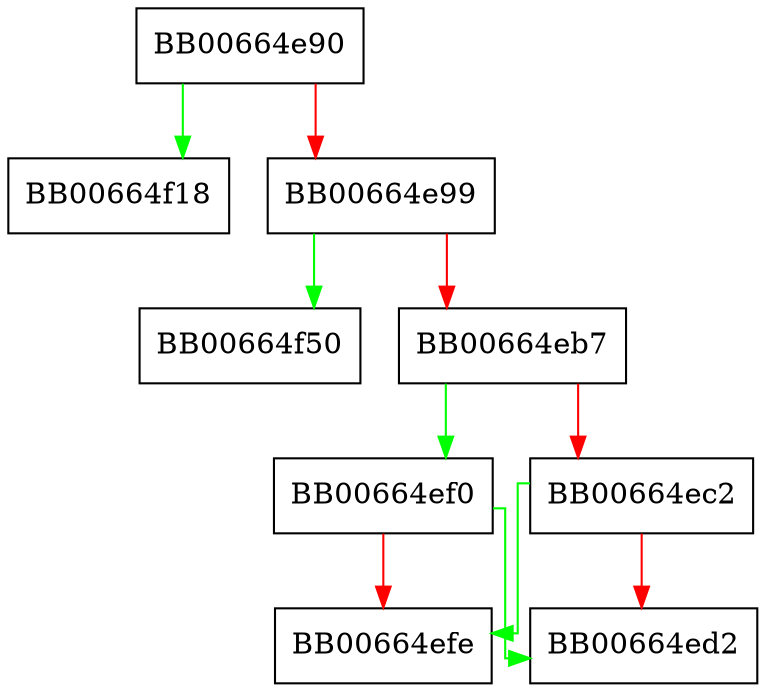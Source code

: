 digraph GENERAL_NAME_set1_X509_NAME {
  node [shape="box"];
  graph [splines=ortho];
  BB00664e90 -> BB00664f18 [color="green"];
  BB00664e90 -> BB00664e99 [color="red"];
  BB00664e99 -> BB00664f50 [color="green"];
  BB00664e99 -> BB00664eb7 [color="red"];
  BB00664eb7 -> BB00664ef0 [color="green"];
  BB00664eb7 -> BB00664ec2 [color="red"];
  BB00664ec2 -> BB00664efe [color="green"];
  BB00664ec2 -> BB00664ed2 [color="red"];
  BB00664ef0 -> BB00664ed2 [color="green"];
  BB00664ef0 -> BB00664efe [color="red"];
}